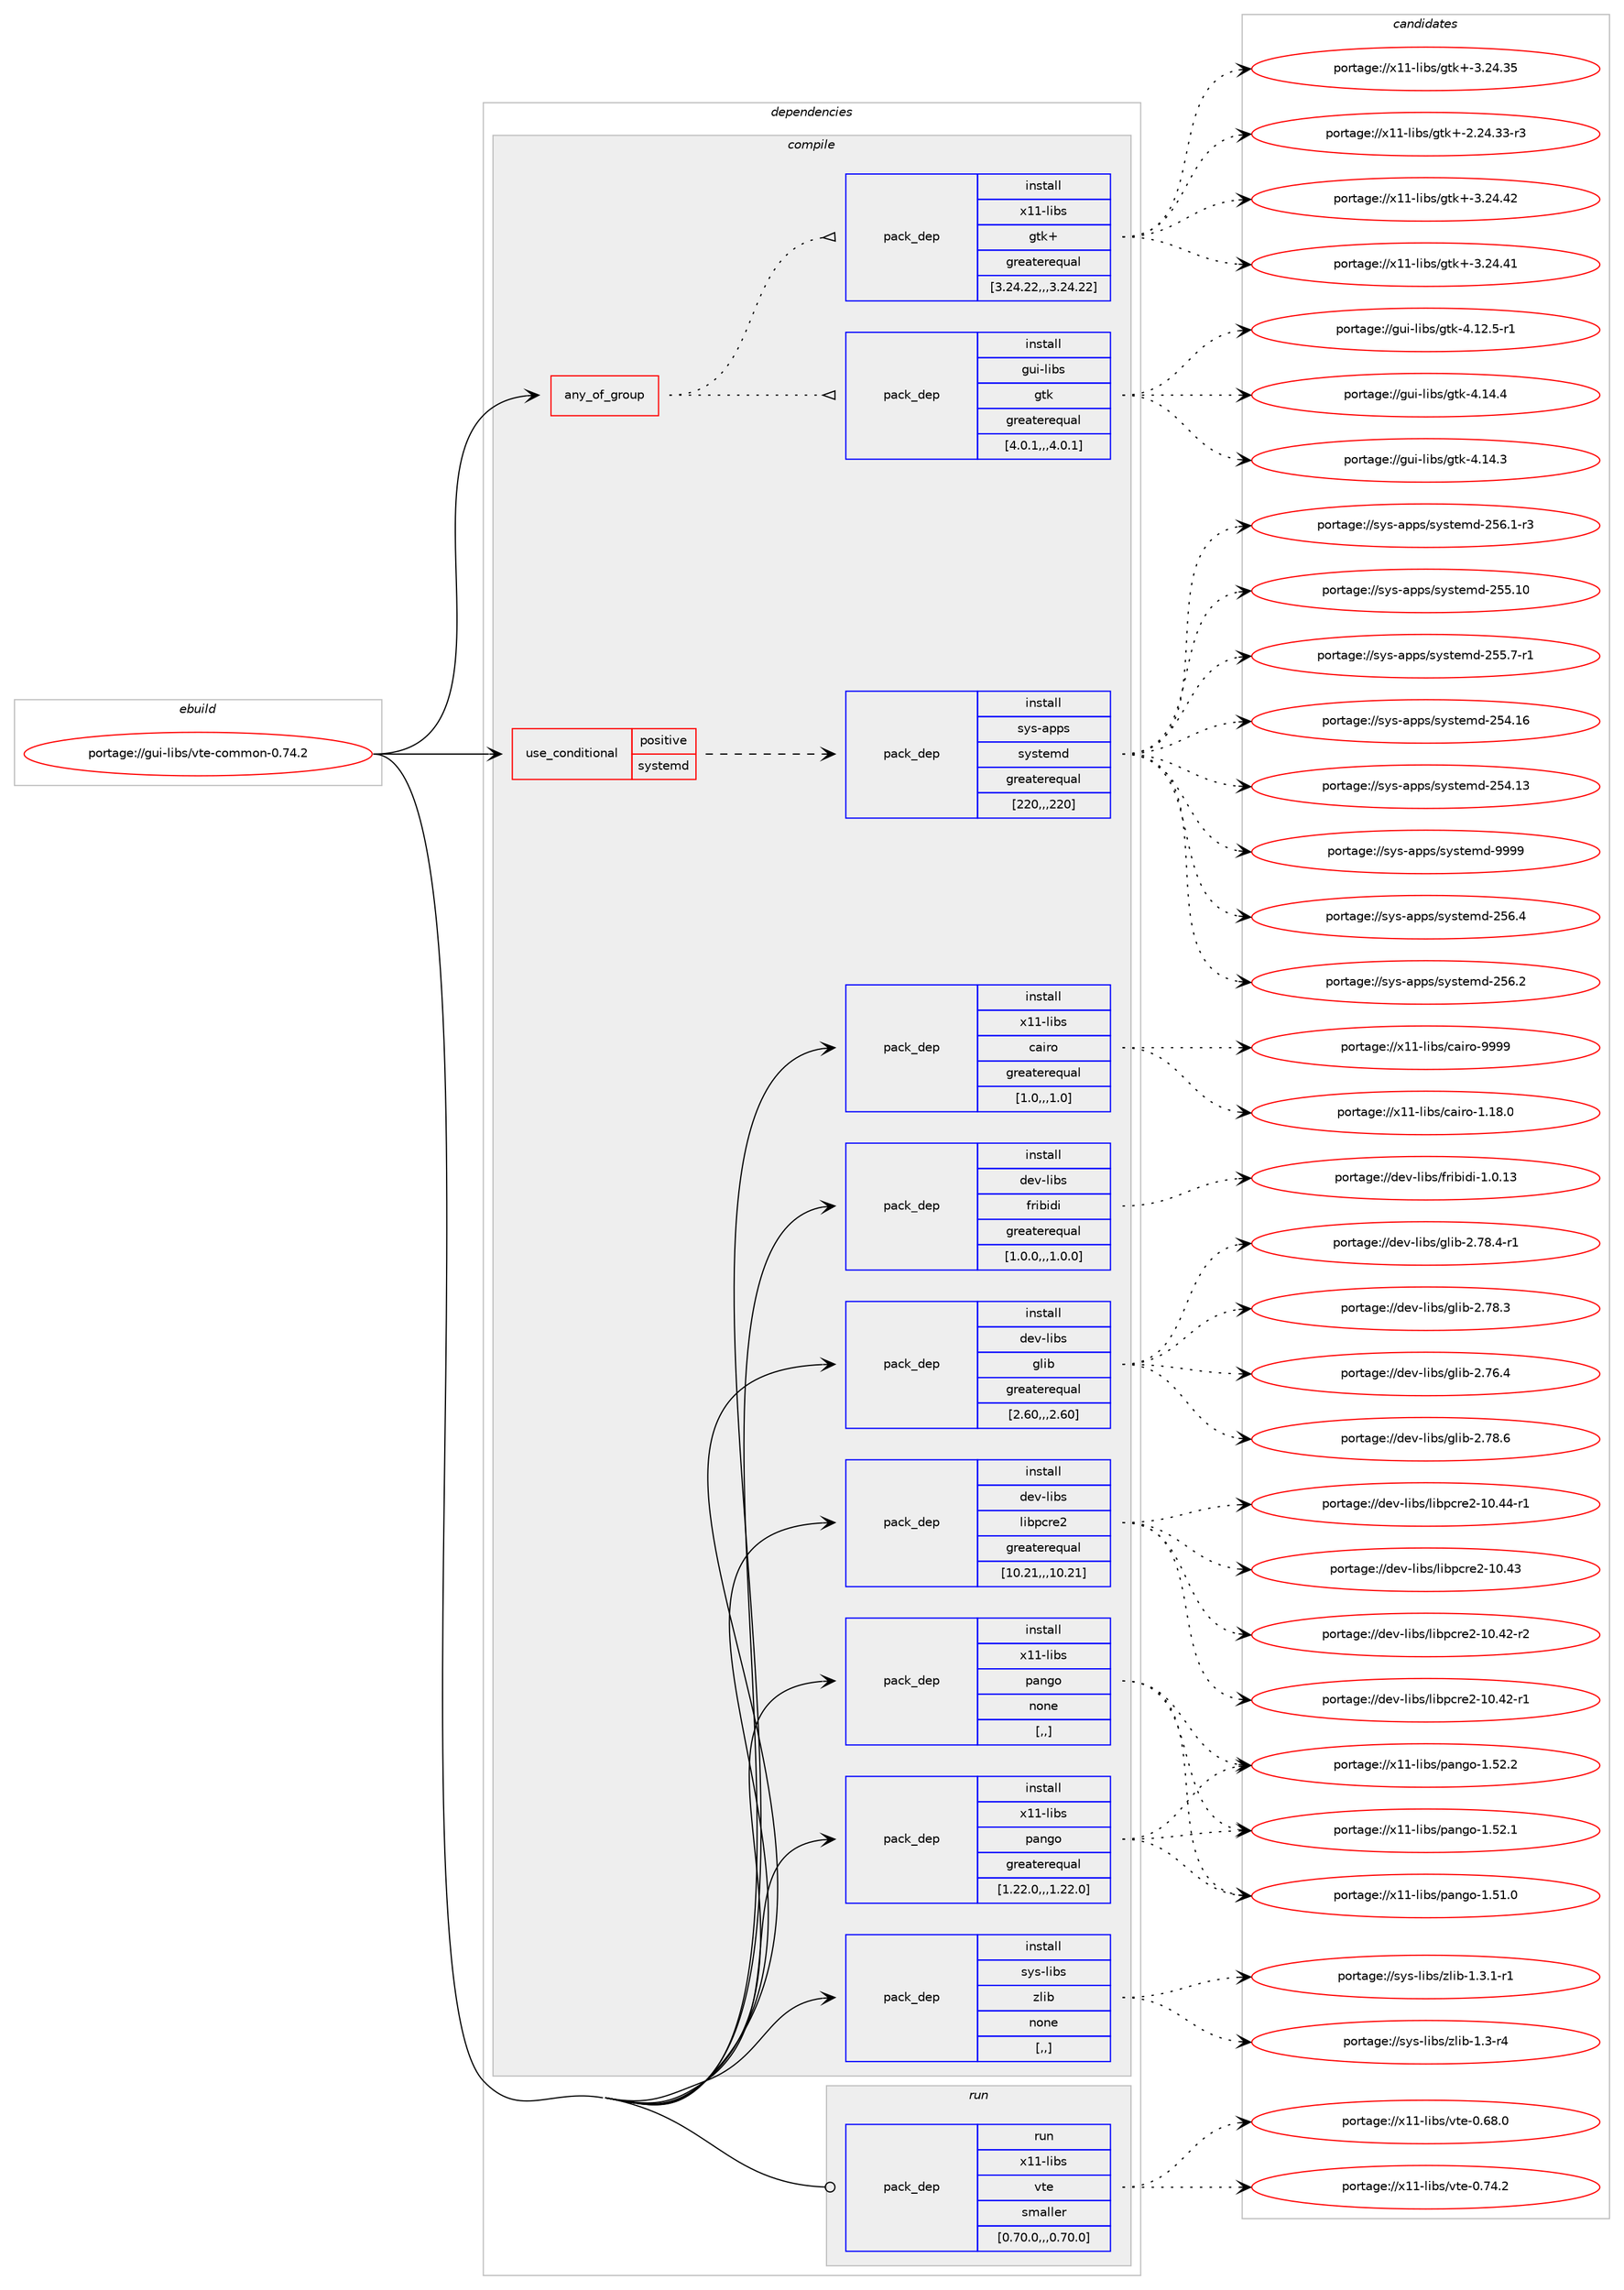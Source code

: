 digraph prolog {

# *************
# Graph options
# *************

newrank=true;
concentrate=true;
compound=true;
graph [rankdir=LR,fontname=Helvetica,fontsize=10,ranksep=1.5];#, ranksep=2.5, nodesep=0.2];
edge  [arrowhead=vee];
node  [fontname=Helvetica,fontsize=10];

# **********
# The ebuild
# **********

subgraph cluster_leftcol {
color=gray;
label=<<i>ebuild</i>>;
id [label="portage://gui-libs/vte-common-0.74.2", color=red, width=4, href="../gui-libs/vte-common-0.74.2.svg"];
}

# ****************
# The dependencies
# ****************

subgraph cluster_midcol {
color=gray;
label=<<i>dependencies</i>>;
subgraph cluster_compile {
fillcolor="#eeeeee";
style=filled;
label=<<i>compile</i>>;
subgraph any1412 {
dependency244388 [label=<<TABLE BORDER="0" CELLBORDER="1" CELLSPACING="0" CELLPADDING="4"><TR><TD CELLPADDING="10">any_of_group</TD></TR></TABLE>>, shape=none, color=red];subgraph pack176227 {
dependency244389 [label=<<TABLE BORDER="0" CELLBORDER="1" CELLSPACING="0" CELLPADDING="4" WIDTH="220"><TR><TD ROWSPAN="6" CELLPADDING="30">pack_dep</TD></TR><TR><TD WIDTH="110">install</TD></TR><TR><TD>gui-libs</TD></TR><TR><TD>gtk</TD></TR><TR><TD>greaterequal</TD></TR><TR><TD>[4.0.1,,,4.0.1]</TD></TR></TABLE>>, shape=none, color=blue];
}
dependency244388:e -> dependency244389:w [weight=20,style="dotted",arrowhead="oinv"];
subgraph pack176228 {
dependency244390 [label=<<TABLE BORDER="0" CELLBORDER="1" CELLSPACING="0" CELLPADDING="4" WIDTH="220"><TR><TD ROWSPAN="6" CELLPADDING="30">pack_dep</TD></TR><TR><TD WIDTH="110">install</TD></TR><TR><TD>x11-libs</TD></TR><TR><TD>gtk+</TD></TR><TR><TD>greaterequal</TD></TR><TR><TD>[3.24.22,,,3.24.22]</TD></TR></TABLE>>, shape=none, color=blue];
}
dependency244388:e -> dependency244390:w [weight=20,style="dotted",arrowhead="oinv"];
}
id:e -> dependency244388:w [weight=20,style="solid",arrowhead="vee"];
subgraph cond66589 {
dependency244391 [label=<<TABLE BORDER="0" CELLBORDER="1" CELLSPACING="0" CELLPADDING="4"><TR><TD ROWSPAN="3" CELLPADDING="10">use_conditional</TD></TR><TR><TD>positive</TD></TR><TR><TD>systemd</TD></TR></TABLE>>, shape=none, color=red];
subgraph pack176229 {
dependency244392 [label=<<TABLE BORDER="0" CELLBORDER="1" CELLSPACING="0" CELLPADDING="4" WIDTH="220"><TR><TD ROWSPAN="6" CELLPADDING="30">pack_dep</TD></TR><TR><TD WIDTH="110">install</TD></TR><TR><TD>sys-apps</TD></TR><TR><TD>systemd</TD></TR><TR><TD>greaterequal</TD></TR><TR><TD>[220,,,220]</TD></TR></TABLE>>, shape=none, color=blue];
}
dependency244391:e -> dependency244392:w [weight=20,style="dashed",arrowhead="vee"];
}
id:e -> dependency244391:w [weight=20,style="solid",arrowhead="vee"];
subgraph pack176230 {
dependency244393 [label=<<TABLE BORDER="0" CELLBORDER="1" CELLSPACING="0" CELLPADDING="4" WIDTH="220"><TR><TD ROWSPAN="6" CELLPADDING="30">pack_dep</TD></TR><TR><TD WIDTH="110">install</TD></TR><TR><TD>dev-libs</TD></TR><TR><TD>fribidi</TD></TR><TR><TD>greaterequal</TD></TR><TR><TD>[1.0.0,,,1.0.0]</TD></TR></TABLE>>, shape=none, color=blue];
}
id:e -> dependency244393:w [weight=20,style="solid",arrowhead="vee"];
subgraph pack176231 {
dependency244394 [label=<<TABLE BORDER="0" CELLBORDER="1" CELLSPACING="0" CELLPADDING="4" WIDTH="220"><TR><TD ROWSPAN="6" CELLPADDING="30">pack_dep</TD></TR><TR><TD WIDTH="110">install</TD></TR><TR><TD>dev-libs</TD></TR><TR><TD>glib</TD></TR><TR><TD>greaterequal</TD></TR><TR><TD>[2.60,,,2.60]</TD></TR></TABLE>>, shape=none, color=blue];
}
id:e -> dependency244394:w [weight=20,style="solid",arrowhead="vee"];
subgraph pack176232 {
dependency244395 [label=<<TABLE BORDER="0" CELLBORDER="1" CELLSPACING="0" CELLPADDING="4" WIDTH="220"><TR><TD ROWSPAN="6" CELLPADDING="30">pack_dep</TD></TR><TR><TD WIDTH="110">install</TD></TR><TR><TD>dev-libs</TD></TR><TR><TD>libpcre2</TD></TR><TR><TD>greaterequal</TD></TR><TR><TD>[10.21,,,10.21]</TD></TR></TABLE>>, shape=none, color=blue];
}
id:e -> dependency244395:w [weight=20,style="solid",arrowhead="vee"];
subgraph pack176233 {
dependency244396 [label=<<TABLE BORDER="0" CELLBORDER="1" CELLSPACING="0" CELLPADDING="4" WIDTH="220"><TR><TD ROWSPAN="6" CELLPADDING="30">pack_dep</TD></TR><TR><TD WIDTH="110">install</TD></TR><TR><TD>sys-libs</TD></TR><TR><TD>zlib</TD></TR><TR><TD>none</TD></TR><TR><TD>[,,]</TD></TR></TABLE>>, shape=none, color=blue];
}
id:e -> dependency244396:w [weight=20,style="solid",arrowhead="vee"];
subgraph pack176234 {
dependency244397 [label=<<TABLE BORDER="0" CELLBORDER="1" CELLSPACING="0" CELLPADDING="4" WIDTH="220"><TR><TD ROWSPAN="6" CELLPADDING="30">pack_dep</TD></TR><TR><TD WIDTH="110">install</TD></TR><TR><TD>x11-libs</TD></TR><TR><TD>cairo</TD></TR><TR><TD>greaterequal</TD></TR><TR><TD>[1.0,,,1.0]</TD></TR></TABLE>>, shape=none, color=blue];
}
id:e -> dependency244397:w [weight=20,style="solid",arrowhead="vee"];
subgraph pack176235 {
dependency244398 [label=<<TABLE BORDER="0" CELLBORDER="1" CELLSPACING="0" CELLPADDING="4" WIDTH="220"><TR><TD ROWSPAN="6" CELLPADDING="30">pack_dep</TD></TR><TR><TD WIDTH="110">install</TD></TR><TR><TD>x11-libs</TD></TR><TR><TD>pango</TD></TR><TR><TD>greaterequal</TD></TR><TR><TD>[1.22.0,,,1.22.0]</TD></TR></TABLE>>, shape=none, color=blue];
}
id:e -> dependency244398:w [weight=20,style="solid",arrowhead="vee"];
subgraph pack176236 {
dependency244399 [label=<<TABLE BORDER="0" CELLBORDER="1" CELLSPACING="0" CELLPADDING="4" WIDTH="220"><TR><TD ROWSPAN="6" CELLPADDING="30">pack_dep</TD></TR><TR><TD WIDTH="110">install</TD></TR><TR><TD>x11-libs</TD></TR><TR><TD>pango</TD></TR><TR><TD>none</TD></TR><TR><TD>[,,]</TD></TR></TABLE>>, shape=none, color=blue];
}
id:e -> dependency244399:w [weight=20,style="solid",arrowhead="vee"];
}
subgraph cluster_compileandrun {
fillcolor="#eeeeee";
style=filled;
label=<<i>compile and run</i>>;
}
subgraph cluster_run {
fillcolor="#eeeeee";
style=filled;
label=<<i>run</i>>;
subgraph pack176237 {
dependency244400 [label=<<TABLE BORDER="0" CELLBORDER="1" CELLSPACING="0" CELLPADDING="4" WIDTH="220"><TR><TD ROWSPAN="6" CELLPADDING="30">pack_dep</TD></TR><TR><TD WIDTH="110">run</TD></TR><TR><TD>x11-libs</TD></TR><TR><TD>vte</TD></TR><TR><TD>smaller</TD></TR><TR><TD>[0.70.0,,,0.70.0]</TD></TR></TABLE>>, shape=none, color=blue];
}
id:e -> dependency244400:w [weight=20,style="solid",arrowhead="odot"];
}
}

# **************
# The candidates
# **************

subgraph cluster_choices {
rank=same;
color=gray;
label=<<i>candidates</i>>;

subgraph choice176227 {
color=black;
nodesep=1;
choice10311710545108105981154710311610745524649524652 [label="portage://gui-libs/gtk-4.14.4", color=red, width=4,href="../gui-libs/gtk-4.14.4.svg"];
choice10311710545108105981154710311610745524649524651 [label="portage://gui-libs/gtk-4.14.3", color=red, width=4,href="../gui-libs/gtk-4.14.3.svg"];
choice103117105451081059811547103116107455246495046534511449 [label="portage://gui-libs/gtk-4.12.5-r1", color=red, width=4,href="../gui-libs/gtk-4.12.5-r1.svg"];
dependency244389:e -> choice10311710545108105981154710311610745524649524652:w [style=dotted,weight="100"];
dependency244389:e -> choice10311710545108105981154710311610745524649524651:w [style=dotted,weight="100"];
dependency244389:e -> choice103117105451081059811547103116107455246495046534511449:w [style=dotted,weight="100"];
}
subgraph choice176228 {
color=black;
nodesep=1;
choice1204949451081059811547103116107434551465052465250 [label="portage://x11-libs/gtk+-3.24.42", color=red, width=4,href="../x11-libs/gtk+-3.24.42.svg"];
choice1204949451081059811547103116107434551465052465249 [label="portage://x11-libs/gtk+-3.24.41", color=red, width=4,href="../x11-libs/gtk+-3.24.41.svg"];
choice1204949451081059811547103116107434551465052465153 [label="portage://x11-libs/gtk+-3.24.35", color=red, width=4,href="../x11-libs/gtk+-3.24.35.svg"];
choice12049494510810598115471031161074345504650524651514511451 [label="portage://x11-libs/gtk+-2.24.33-r3", color=red, width=4,href="../x11-libs/gtk+-2.24.33-r3.svg"];
dependency244390:e -> choice1204949451081059811547103116107434551465052465250:w [style=dotted,weight="100"];
dependency244390:e -> choice1204949451081059811547103116107434551465052465249:w [style=dotted,weight="100"];
dependency244390:e -> choice1204949451081059811547103116107434551465052465153:w [style=dotted,weight="100"];
dependency244390:e -> choice12049494510810598115471031161074345504650524651514511451:w [style=dotted,weight="100"];
}
subgraph choice176229 {
color=black;
nodesep=1;
choice1151211154597112112115471151211151161011091004557575757 [label="portage://sys-apps/systemd-9999", color=red, width=4,href="../sys-apps/systemd-9999.svg"];
choice115121115459711211211547115121115116101109100455053544652 [label="portage://sys-apps/systemd-256.4", color=red, width=4,href="../sys-apps/systemd-256.4.svg"];
choice115121115459711211211547115121115116101109100455053544650 [label="portage://sys-apps/systemd-256.2", color=red, width=4,href="../sys-apps/systemd-256.2.svg"];
choice1151211154597112112115471151211151161011091004550535446494511451 [label="portage://sys-apps/systemd-256.1-r3", color=red, width=4,href="../sys-apps/systemd-256.1-r3.svg"];
choice11512111545971121121154711512111511610110910045505353464948 [label="portage://sys-apps/systemd-255.10", color=red, width=4,href="../sys-apps/systemd-255.10.svg"];
choice1151211154597112112115471151211151161011091004550535346554511449 [label="portage://sys-apps/systemd-255.7-r1", color=red, width=4,href="../sys-apps/systemd-255.7-r1.svg"];
choice11512111545971121121154711512111511610110910045505352464954 [label="portage://sys-apps/systemd-254.16", color=red, width=4,href="../sys-apps/systemd-254.16.svg"];
choice11512111545971121121154711512111511610110910045505352464951 [label="portage://sys-apps/systemd-254.13", color=red, width=4,href="../sys-apps/systemd-254.13.svg"];
dependency244392:e -> choice1151211154597112112115471151211151161011091004557575757:w [style=dotted,weight="100"];
dependency244392:e -> choice115121115459711211211547115121115116101109100455053544652:w [style=dotted,weight="100"];
dependency244392:e -> choice115121115459711211211547115121115116101109100455053544650:w [style=dotted,weight="100"];
dependency244392:e -> choice1151211154597112112115471151211151161011091004550535446494511451:w [style=dotted,weight="100"];
dependency244392:e -> choice11512111545971121121154711512111511610110910045505353464948:w [style=dotted,weight="100"];
dependency244392:e -> choice1151211154597112112115471151211151161011091004550535346554511449:w [style=dotted,weight="100"];
dependency244392:e -> choice11512111545971121121154711512111511610110910045505352464954:w [style=dotted,weight="100"];
dependency244392:e -> choice11512111545971121121154711512111511610110910045505352464951:w [style=dotted,weight="100"];
}
subgraph choice176230 {
color=black;
nodesep=1;
choice1001011184510810598115471021141059810510010545494648464951 [label="portage://dev-libs/fribidi-1.0.13", color=red, width=4,href="../dev-libs/fribidi-1.0.13.svg"];
dependency244393:e -> choice1001011184510810598115471021141059810510010545494648464951:w [style=dotted,weight="100"];
}
subgraph choice176231 {
color=black;
nodesep=1;
choice1001011184510810598115471031081059845504655564654 [label="portage://dev-libs/glib-2.78.6", color=red, width=4,href="../dev-libs/glib-2.78.6.svg"];
choice10010111845108105981154710310810598455046555646524511449 [label="portage://dev-libs/glib-2.78.4-r1", color=red, width=4,href="../dev-libs/glib-2.78.4-r1.svg"];
choice1001011184510810598115471031081059845504655564651 [label="portage://dev-libs/glib-2.78.3", color=red, width=4,href="../dev-libs/glib-2.78.3.svg"];
choice1001011184510810598115471031081059845504655544652 [label="portage://dev-libs/glib-2.76.4", color=red, width=4,href="../dev-libs/glib-2.76.4.svg"];
dependency244394:e -> choice1001011184510810598115471031081059845504655564654:w [style=dotted,weight="100"];
dependency244394:e -> choice10010111845108105981154710310810598455046555646524511449:w [style=dotted,weight="100"];
dependency244394:e -> choice1001011184510810598115471031081059845504655564651:w [style=dotted,weight="100"];
dependency244394:e -> choice1001011184510810598115471031081059845504655544652:w [style=dotted,weight="100"];
}
subgraph choice176232 {
color=black;
nodesep=1;
choice1001011184510810598115471081059811299114101504549484652524511449 [label="portage://dev-libs/libpcre2-10.44-r1", color=red, width=4,href="../dev-libs/libpcre2-10.44-r1.svg"];
choice100101118451081059811547108105981129911410150454948465251 [label="portage://dev-libs/libpcre2-10.43", color=red, width=4,href="../dev-libs/libpcre2-10.43.svg"];
choice1001011184510810598115471081059811299114101504549484652504511450 [label="portage://dev-libs/libpcre2-10.42-r2", color=red, width=4,href="../dev-libs/libpcre2-10.42-r2.svg"];
choice1001011184510810598115471081059811299114101504549484652504511449 [label="portage://dev-libs/libpcre2-10.42-r1", color=red, width=4,href="../dev-libs/libpcre2-10.42-r1.svg"];
dependency244395:e -> choice1001011184510810598115471081059811299114101504549484652524511449:w [style=dotted,weight="100"];
dependency244395:e -> choice100101118451081059811547108105981129911410150454948465251:w [style=dotted,weight="100"];
dependency244395:e -> choice1001011184510810598115471081059811299114101504549484652504511450:w [style=dotted,weight="100"];
dependency244395:e -> choice1001011184510810598115471081059811299114101504549484652504511449:w [style=dotted,weight="100"];
}
subgraph choice176233 {
color=black;
nodesep=1;
choice115121115451081059811547122108105984549465146494511449 [label="portage://sys-libs/zlib-1.3.1-r1", color=red, width=4,href="../sys-libs/zlib-1.3.1-r1.svg"];
choice11512111545108105981154712210810598454946514511452 [label="portage://sys-libs/zlib-1.3-r4", color=red, width=4,href="../sys-libs/zlib-1.3-r4.svg"];
dependency244396:e -> choice115121115451081059811547122108105984549465146494511449:w [style=dotted,weight="100"];
dependency244396:e -> choice11512111545108105981154712210810598454946514511452:w [style=dotted,weight="100"];
}
subgraph choice176234 {
color=black;
nodesep=1;
choice120494945108105981154799971051141114557575757 [label="portage://x11-libs/cairo-9999", color=red, width=4,href="../x11-libs/cairo-9999.svg"];
choice1204949451081059811547999710511411145494649564648 [label="portage://x11-libs/cairo-1.18.0", color=red, width=4,href="../x11-libs/cairo-1.18.0.svg"];
dependency244397:e -> choice120494945108105981154799971051141114557575757:w [style=dotted,weight="100"];
dependency244397:e -> choice1204949451081059811547999710511411145494649564648:w [style=dotted,weight="100"];
}
subgraph choice176235 {
color=black;
nodesep=1;
choice12049494510810598115471129711010311145494653504650 [label="portage://x11-libs/pango-1.52.2", color=red, width=4,href="../x11-libs/pango-1.52.2.svg"];
choice12049494510810598115471129711010311145494653504649 [label="portage://x11-libs/pango-1.52.1", color=red, width=4,href="../x11-libs/pango-1.52.1.svg"];
choice12049494510810598115471129711010311145494653494648 [label="portage://x11-libs/pango-1.51.0", color=red, width=4,href="../x11-libs/pango-1.51.0.svg"];
dependency244398:e -> choice12049494510810598115471129711010311145494653504650:w [style=dotted,weight="100"];
dependency244398:e -> choice12049494510810598115471129711010311145494653504649:w [style=dotted,weight="100"];
dependency244398:e -> choice12049494510810598115471129711010311145494653494648:w [style=dotted,weight="100"];
}
subgraph choice176236 {
color=black;
nodesep=1;
choice12049494510810598115471129711010311145494653504650 [label="portage://x11-libs/pango-1.52.2", color=red, width=4,href="../x11-libs/pango-1.52.2.svg"];
choice12049494510810598115471129711010311145494653504649 [label="portage://x11-libs/pango-1.52.1", color=red, width=4,href="../x11-libs/pango-1.52.1.svg"];
choice12049494510810598115471129711010311145494653494648 [label="portage://x11-libs/pango-1.51.0", color=red, width=4,href="../x11-libs/pango-1.51.0.svg"];
dependency244399:e -> choice12049494510810598115471129711010311145494653504650:w [style=dotted,weight="100"];
dependency244399:e -> choice12049494510810598115471129711010311145494653504649:w [style=dotted,weight="100"];
dependency244399:e -> choice12049494510810598115471129711010311145494653494648:w [style=dotted,weight="100"];
}
subgraph choice176237 {
color=black;
nodesep=1;
choice120494945108105981154711811610145484655524650 [label="portage://x11-libs/vte-0.74.2", color=red, width=4,href="../x11-libs/vte-0.74.2.svg"];
choice120494945108105981154711811610145484654564648 [label="portage://x11-libs/vte-0.68.0", color=red, width=4,href="../x11-libs/vte-0.68.0.svg"];
dependency244400:e -> choice120494945108105981154711811610145484655524650:w [style=dotted,weight="100"];
dependency244400:e -> choice120494945108105981154711811610145484654564648:w [style=dotted,weight="100"];
}
}

}
